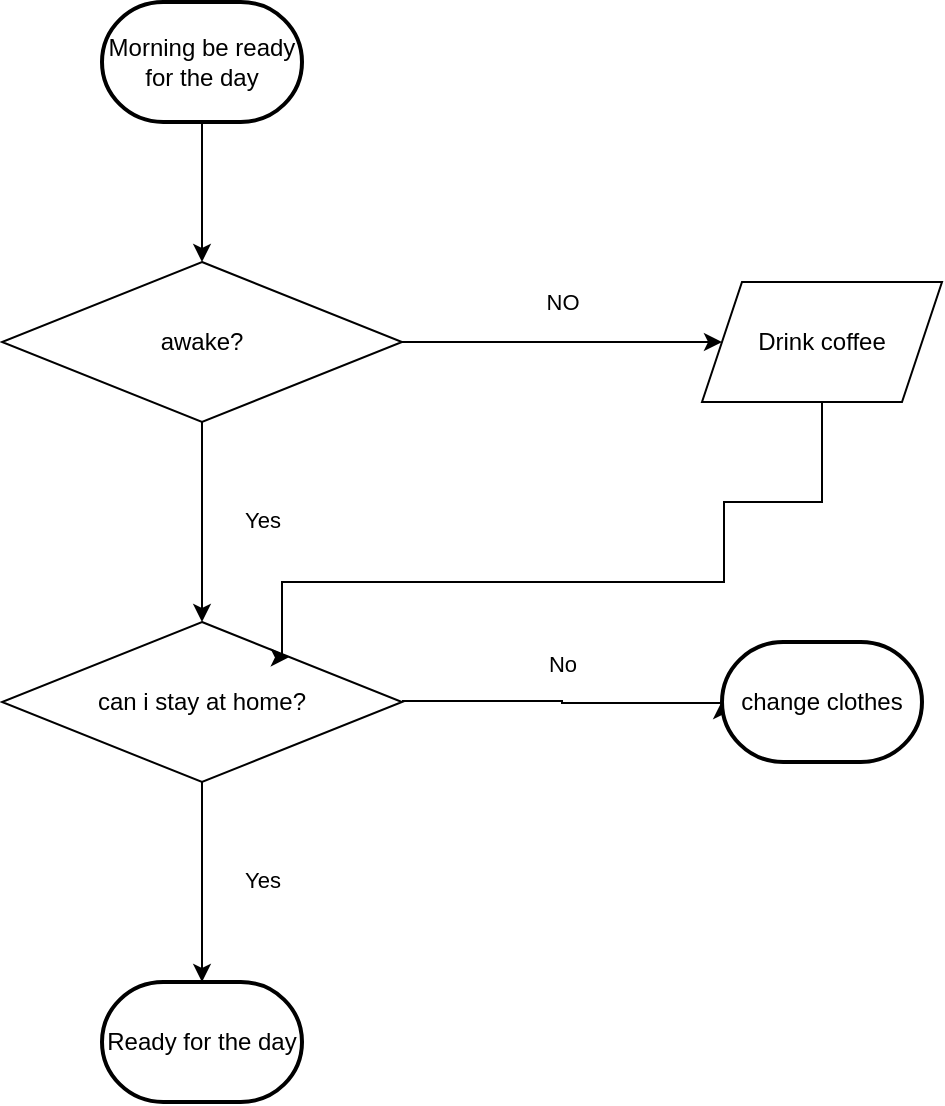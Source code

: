 <mxfile version="21.6.8" type="google">
  <diagram name="Seite-1" id="tAjF7EEUV1cGHH0A3p_m">
    <mxGraphModel dx="2000" dy="1096" grid="1" gridSize="10" guides="1" tooltips="1" connect="1" arrows="1" fold="1" page="1" pageScale="1" pageWidth="827" pageHeight="1169" math="0" shadow="0">
      <root>
        <mxCell id="0" />
        <mxCell id="1" parent="0" />
        <mxCell id="UrJgalA3kgY9yHbqh12d-3" value="" style="endArrow=classic;html=1;rounded=0;exitX=0.5;exitY=1;exitDx=0;exitDy=0;entryX=0.5;entryY=0;entryDx=0;entryDy=0;exitPerimeter=0;" edge="1" parent="1" source="UrJgalA3kgY9yHbqh12d-19" target="UrJgalA3kgY9yHbqh12d-4">
          <mxGeometry width="50" height="50" relative="1" as="geometry">
            <mxPoint x="167.5" y="250" as="sourcePoint" />
            <mxPoint x="112.5" y="320" as="targetPoint" />
          </mxGeometry>
        </mxCell>
        <mxCell id="UrJgalA3kgY9yHbqh12d-9" value="Yes" style="edgeStyle=orthogonalEdgeStyle;rounded=0;orthogonalLoop=1;jettySize=auto;html=1;" edge="1" parent="1" source="UrJgalA3kgY9yHbqh12d-4">
          <mxGeometry x="0.005" y="30" relative="1" as="geometry">
            <mxPoint x="140" y="500" as="targetPoint" />
            <mxPoint y="-1" as="offset" />
          </mxGeometry>
        </mxCell>
        <mxCell id="UrJgalA3kgY9yHbqh12d-4" value="awake?" style="rhombus;whiteSpace=wrap;html=1;" vertex="1" parent="1">
          <mxGeometry x="40" y="320" width="200" height="80" as="geometry" />
        </mxCell>
        <mxCell id="UrJgalA3kgY9yHbqh12d-5" value="NO" style="endArrow=classic;html=1;rounded=0;exitX=1;exitY=0.5;exitDx=0;exitDy=0;" edge="1" parent="1" source="UrJgalA3kgY9yHbqh12d-4">
          <mxGeometry y="20" width="50" height="50" relative="1" as="geometry">
            <mxPoint x="390" y="590" as="sourcePoint" />
            <mxPoint x="400" y="360" as="targetPoint" />
            <mxPoint as="offset" />
          </mxGeometry>
        </mxCell>
        <mxCell id="UrJgalA3kgY9yHbqh12d-11" value="No" style="edgeStyle=orthogonalEdgeStyle;rounded=0;orthogonalLoop=1;jettySize=auto;html=1;" edge="1" parent="1">
          <mxGeometry x="-0.006" y="-19" relative="1" as="geometry">
            <mxPoint x="400" y="539.5" as="targetPoint" />
            <mxPoint x="240" y="539.5" as="sourcePoint" />
            <Array as="points">
              <mxPoint x="320" y="539.5" />
              <mxPoint x="320" y="540.5" />
            </Array>
            <mxPoint x="19" y="-19" as="offset" />
          </mxGeometry>
        </mxCell>
        <mxCell id="UrJgalA3kgY9yHbqh12d-13" value="Yes" style="edgeStyle=orthogonalEdgeStyle;rounded=0;orthogonalLoop=1;jettySize=auto;html=1;" edge="1" parent="1" source="UrJgalA3kgY9yHbqh12d-10">
          <mxGeometry x="0.005" y="30" relative="1" as="geometry">
            <mxPoint x="140" y="680" as="targetPoint" />
            <mxPoint y="-1" as="offset" />
          </mxGeometry>
        </mxCell>
        <mxCell id="UrJgalA3kgY9yHbqh12d-10" value="can i stay at home?" style="rhombus;whiteSpace=wrap;html=1;" vertex="1" parent="1">
          <mxGeometry x="40" y="500" width="200" height="80" as="geometry" />
        </mxCell>
        <mxCell id="UrJgalA3kgY9yHbqh12d-12" value="change clothes" style="strokeWidth=2;html=1;shape=mxgraph.flowchart.terminator;whiteSpace=wrap;" vertex="1" parent="1">
          <mxGeometry x="400" y="510" width="100" height="60" as="geometry" />
        </mxCell>
        <mxCell id="UrJgalA3kgY9yHbqh12d-19" value="Morning be ready for the day" style="strokeWidth=2;html=1;shape=mxgraph.flowchart.terminator;whiteSpace=wrap;" vertex="1" parent="1">
          <mxGeometry x="90" y="190" width="100" height="60" as="geometry" />
        </mxCell>
        <mxCell id="UrJgalA3kgY9yHbqh12d-21" value="Ready for the day" style="strokeWidth=2;html=1;shape=mxgraph.flowchart.terminator;whiteSpace=wrap;" vertex="1" parent="1">
          <mxGeometry x="90" y="680" width="100" height="60" as="geometry" />
        </mxCell>
        <mxCell id="UrJgalA3kgY9yHbqh12d-23" style="edgeStyle=orthogonalEdgeStyle;rounded=0;orthogonalLoop=1;jettySize=auto;html=1;entryX=0.717;entryY=0.221;entryDx=0;entryDy=0;entryPerimeter=0;" edge="1" parent="1" source="UrJgalA3kgY9yHbqh12d-22" target="UrJgalA3kgY9yHbqh12d-10">
          <mxGeometry relative="1" as="geometry">
            <mxPoint x="180" y="490" as="targetPoint" />
            <Array as="points">
              <mxPoint x="450" y="440" />
              <mxPoint x="401" y="440" />
              <mxPoint x="401" y="480" />
              <mxPoint x="180" y="480" />
              <mxPoint x="180" y="518" />
            </Array>
          </mxGeometry>
        </mxCell>
        <mxCell id="UrJgalA3kgY9yHbqh12d-22" value="Drink coffee" style="shape=parallelogram;perimeter=parallelogramPerimeter;whiteSpace=wrap;html=1;fixedSize=1;" vertex="1" parent="1">
          <mxGeometry x="390" y="330" width="120" height="60" as="geometry" />
        </mxCell>
      </root>
    </mxGraphModel>
  </diagram>
</mxfile>
